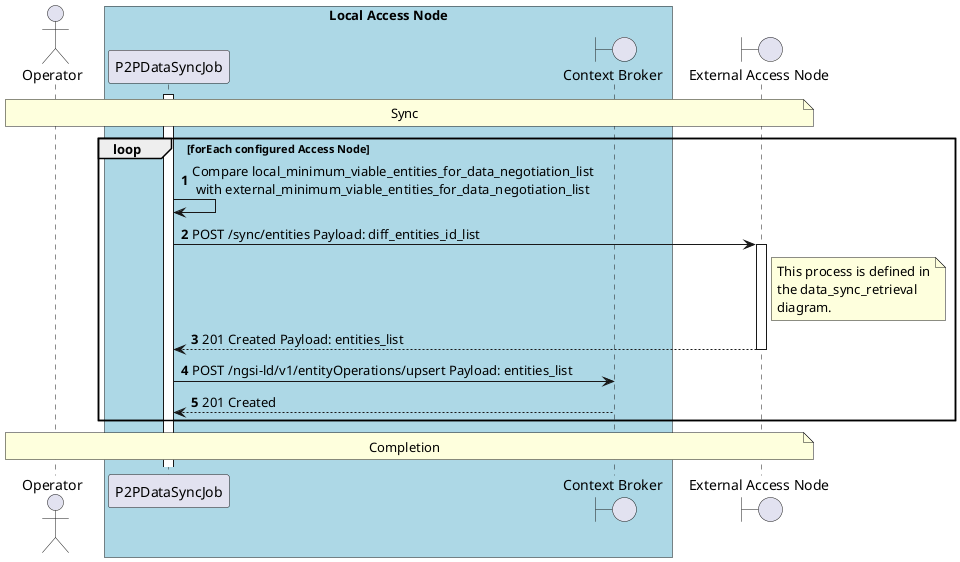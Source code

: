 @startuml
'https://plantuml.com/sequence-diagram

autonumber
skinparam BoxPadding 10

' -------------------- Headers -------------------- '

actor "Operator" as operator

box "Local Access Node" #LightBlue
    participant "P2PDataSyncJob" as p2p_data_sync_job
    boundary "Context Broker" as context_broker
end box

boundary "External Access Node" as external_access_node

' -------------------- Diagram -------------------- '

activate p2p_data_sync_job

note over operator, external_access_node
    Sync
end note



loop forEach configured Access Node
    p2p_data_sync_job -> p2p_data_sync_job: Compare local_minimum_viable_entities_for_data_negotiation_list\n with external_minimum_viable_entities_for_data_negotiation_list
    p2p_data_sync_job -> external_access_node++: POST /sync/entities Payload: diff_entities_id_list
        note right of external_access_node
            This process is defined in
            the data_sync_retrieval
            diagram.
        end note
    return 201 Created Payload: entities_list
    p2p_data_sync_job -> context_broker: POST /ngsi-ld/v1/entityOperations/upsert Payload: entities_list
    return 201 Created
end

note over operator, external_access_node
    Completion
end note



@enduml
